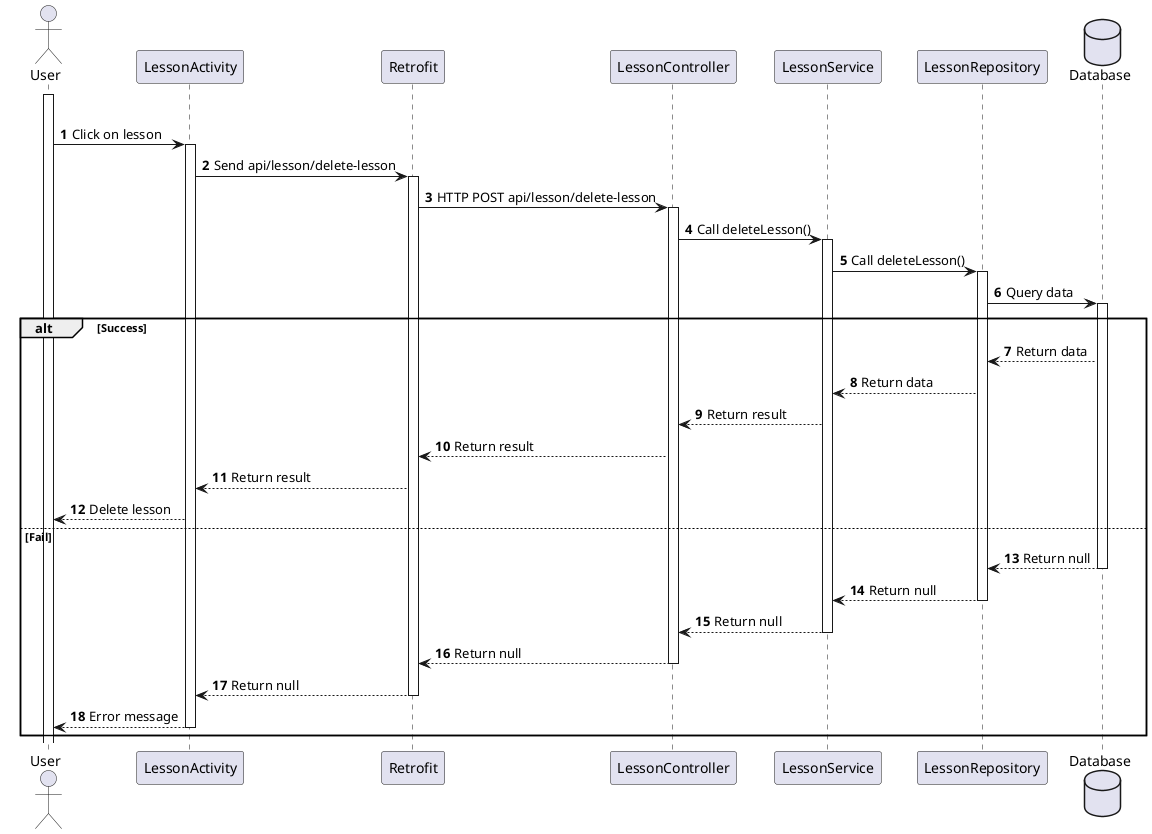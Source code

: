 @startuml
'https://plantuml.com/sequence-diagram

autonumber

actor User

participant "LessonActivity" as Lesson
participant "Retrofit" as Retrofit
participant "LessonController" as Controller
participant "LessonService" as Service
participant "LessonRepository" as Repo

database Database
activate User
alt Success
User -> Lesson++: Click on lesson
Lesson -> Retrofit++: Send api/lesson/delete-lesson
Retrofit -> Controller++: HTTP POST api/lesson/delete-lesson
Controller -> Service++: Call deleteLesson()
Service -> Repo++: Call deleteLesson()
Repo -> Database++: Query data
alt Success
Database-->Repo: Return data
Repo-->Service: Return data

Service-->Controller: Return result
Controller-->Retrofit: Return result
Retrofit --> Lesson: Return result
Lesson --> User: Delete lesson

else Fail
Database-->Repo--:Return null
Repo-->Service--:Return null
Service-->Controller--: Return null
Controller-->Retrofit--: Return null
Retrofit --> Lesson--: Return null
Lesson --> User--: Error message
end

@enduml